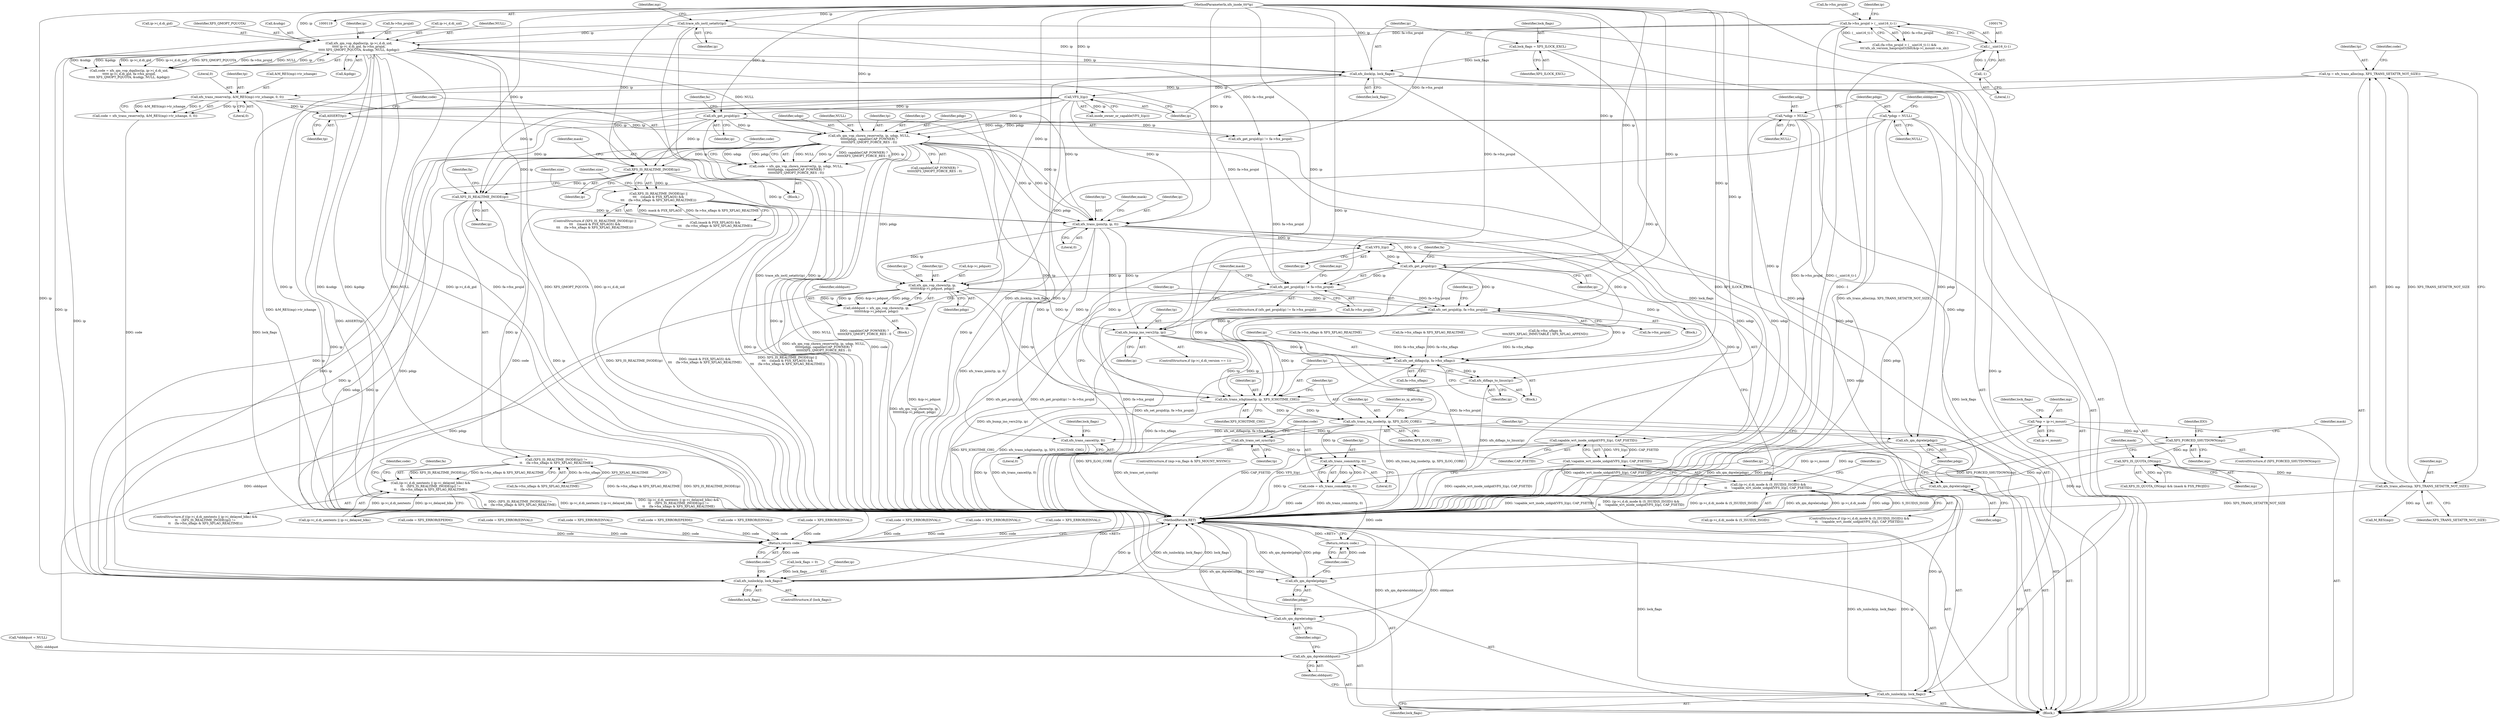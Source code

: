 digraph "0_linux_23adbe12ef7d3d4195e80800ab36b37bee28cd03_4@API" {
"1000295" [label="(Call,xfs_qm_vop_chown_reserve(tp, ip, udqp, NULL,\n\t\t\t\t\t\tpdqp, capable(CAP_FOWNER) ?\n\t\t\t\t\t\tXFS_QMOPT_FORCE_RES : 0))"];
"1000291" [label="(Call,ASSERT(tp))"];
"1000232" [label="(Call,xfs_trans_reserve(tp, &M_RES(mp)->tr_ichange, 0, 0))"];
"1000225" [label="(Call,tp = xfs_trans_alloc(mp, XFS_TRANS_SETATTR_NOT_SIZE))"];
"1000227" [label="(Call,xfs_trans_alloc(mp, XFS_TRANS_SETATTR_NOT_SIZE))"];
"1000192" [label="(Call,XFS_IS_QUOTA_ON(mp))"];
"1000160" [label="(Call,XFS_FORCED_SHUTDOWN(mp))"];
"1000125" [label="(Call,*mp = ip->i_mount)"];
"1000285" [label="(Call,xfs_get_projid(ip))"];
"1000253" [label="(Call,VFS_I(ip))"];
"1000247" [label="(Call,xfs_ilock(ip, lock_flags))"];
"1000200" [label="(Call,xfs_qm_vop_dqalloc(ip, ip->i_d.di_uid,\n\t\t\t\t\t ip->i_d.di_gid, fa->fsx_projid,\n\t\t\t\t\t XFS_QMOPT_PQUOTA, &udqp, NULL, &pdqp))"];
"1000148" [label="(Call,trace_xfs_ioctl_setattr(ip))"];
"1000120" [label="(MethodParameterIn,xfs_inode_t\t\t*ip)"];
"1000171" [label="(Call,fa->fsx_projid > (__uint16_t)-1)"];
"1000175" [label="(Call,(__uint16_t)-1)"];
"1000177" [label="(Call,-1)"];
"1000244" [label="(Call,lock_flags = XFS_ILOCK_EXCL)"];
"1000136" [label="(Call,*udqp = NULL)"];
"1000140" [label="(Call,*pdqp = NULL)"];
"1000293" [label="(Call,code = xfs_qm_vop_chown_reserve(tp, ip, udqp, NULL,\n\t\t\t\t\t\tpdqp, capable(CAP_FOWNER) ?\n\t\t\t\t\t\tXFS_QMOPT_FORCE_RES : 0))"];
"1000685" [label="(Return,return code;)"];
"1000370" [label="(Call,XFS_IS_REALTIME_INODE(ip))"];
"1000369" [label="(Call,XFS_IS_REALTIME_INODE(ip) ||\n\t\t\t    ((mask & FSX_XFLAGS) &&\n\t\t\t    (fa->fsx_xflags & XFS_XFLAG_REALTIME)))"];
"1000449" [label="(Call,XFS_IS_REALTIME_INODE(ip))"];
"1000448" [label="(Call,(XFS_IS_REALTIME_INODE(ip)) !=\n\t\t    (fa->fsx_xflags & XFS_XFLAG_REALTIME))"];
"1000438" [label="(Call,(ip->i_d.di_nextents || ip->i_delayed_blks) &&\n\t\t    (XFS_IS_REALTIME_INODE(ip)) !=\n\t\t    (fa->fsx_xflags & XFS_XFLAG_REALTIME))"];
"1000531" [label="(Call,xfs_trans_ijoin(tp, ip, 0))"];
"1000553" [label="(Call,VFS_I(ip))"];
"1000552" [label="(Call,capable_wrt_inode_uidgid(VFS_I(ip), CAP_FSETID))"];
"1000551" [label="(Call,!capable_wrt_inode_uidgid(VFS_I(ip), CAP_FSETID))"];
"1000541" [label="(Call,(ip->i_d.di_mode & (S_ISUID|S_ISGID)) &&\n\t\t    !capable_wrt_inode_uidgid(VFS_I(ip), CAP_FSETID))"];
"1000568" [label="(Call,xfs_get_projid(ip))"];
"1000567" [label="(Call,xfs_get_projid(ip) != fa->fsx_projid)"];
"1000591" [label="(Call,xfs_set_projid(ip, fa->fsx_projid))"];
"1000604" [label="(Call,xfs_bump_ino_vers2(tp, ip))"];
"1000631" [label="(Call,xfs_set_diflags(ip, fa->fsx_xflags))"];
"1000636" [label="(Call,xfs_diflags_to_linux(ip))"];
"1000638" [label="(Call,xfs_trans_ichgtime(tp, ip, XFS_ICHGTIME_CHG))"];
"1000642" [label="(Call,xfs_trans_log_inode(tp, ip, XFS_ILOG_CORE))"];
"1000654" [label="(Call,xfs_trans_set_sync(tp))"];
"1000658" [label="(Call,xfs_trans_commit(tp, 0))"];
"1000656" [label="(Call,code = xfs_trans_commit(tp, 0))"];
"1000670" [label="(Return,return code;)"];
"1000661" [label="(Call,xfs_iunlock(ip, lock_flags))"];
"1000583" [label="(Call,xfs_qm_vop_chown(tp, ip,\n\t\t\t\t\t\t\t&ip->i_pdquot, pdqp))"];
"1000581" [label="(Call,olddquot = xfs_qm_vop_chown(tp, ip,\n\t\t\t\t\t\t\t&ip->i_pdquot, pdqp))"];
"1000664" [label="(Call,xfs_qm_dqrele(olddquot))"];
"1000668" [label="(Call,xfs_qm_dqrele(pdqp))"];
"1000682" [label="(Call,xfs_iunlock(ip, lock_flags))"];
"1000666" [label="(Call,xfs_qm_dqrele(udqp))"];
"1000673" [label="(Call,xfs_qm_dqrele(udqp))"];
"1000675" [label="(Call,xfs_qm_dqrele(pdqp))"];
"1000677" [label="(Call,xfs_trans_cancel(tp, 0))"];
"1000656" [label="(Call,code = xfs_trans_commit(tp, 0))"];
"1000458" [label="(Identifier,code)"];
"1000605" [label="(Identifier,tp)"];
"1000240" [label="(Literal,0)"];
"1000192" [label="(Call,XFS_IS_QUOTA_ON(mp))"];
"1000671" [label="(Identifier,code)"];
"1000439" [label="(Call,ip->i_d.di_nextents || ip->i_delayed_blks)"];
"1000532" [label="(Identifier,tp)"];
"1000371" [label="(Identifier,ip)"];
"1000648" [label="(ControlStructure,if (mp->m_flags & XFS_MOUNT_WSYNC))"];
"1000219" [label="(Call,&pdqp)"];
"1000291" [label="(Call,ASSERT(tp))"];
"1000285" [label="(Call,xfs_get_projid(ip))"];
"1000125" [label="(Call,*mp = ip->i_mount)"];
"1000369" [label="(Call,XFS_IS_REALTIME_INODE(ip) ||\n\t\t\t    ((mask & FSX_XFLAGS) &&\n\t\t\t    (fa->fsx_xflags & XFS_XFLAG_REALTIME)))"];
"1000670" [label="(Return,return code;)"];
"1000231" [label="(Identifier,code)"];
"1000537" [label="(Identifier,mask)"];
"1000585" [label="(Identifier,ip)"];
"1000300" [label="(Identifier,pdqp)"];
"1000542" [label="(Call,ip->i_d.di_mode & (S_ISUID|S_ISGID))"];
"1000133" [label="(Identifier,lock_flags)"];
"1000681" [label="(Identifier,lock_flags)"];
"1000202" [label="(Call,ip->i_d.di_uid)"];
"1000140" [label="(Call,*pdqp = NULL)"];
"1000363" [label="(Call,code = XFS_ERROR(EINVAL))"];
"1000569" [label="(Identifier,ip)"];
"1000684" [label="(Identifier,lock_flags)"];
"1000227" [label="(Call,xfs_trans_alloc(mp, XFS_TRANS_SETATTR_NOT_SIZE))"];
"1000666" [label="(Call,xfs_qm_dqrele(udqp))"];
"1000172" [label="(Call,fa->fsx_projid)"];
"1000290" [label="(Block,)"];
"1000256" [label="(Call,code = XFS_ERROR(EPERM))"];
"1000230" [label="(Call,code = xfs_trans_reserve(tp, &M_RES(mp)->tr_ichange, 0, 0))"];
"1000592" [label="(Identifier,ip)"];
"1000606" [label="(Identifier,ip)"];
"1000232" [label="(Call,xfs_trans_reserve(tp, &M_RES(mp)->tr_ichange, 0, 0))"];
"1000132" [label="(Call,lock_flags = 0)"];
"1000568" [label="(Call,xfs_get_projid(ip))"];
"1000674" [label="(Identifier,udqp)"];
"1000559" [label="(Identifier,ip)"];
"1000573" [label="(Block,)"];
"1000662" [label="(Identifier,ip)"];
"1000293" [label="(Call,code = xfs_qm_vop_chown_reserve(tp, ip, udqp, NULL,\n\t\t\t\t\t\tpdqp, capable(CAP_FOWNER) ?\n\t\t\t\t\t\tXFS_QMOPT_FORCE_RES : 0))"];
"1000667" [label="(Identifier,udqp)"];
"1000374" [label="(Identifier,mask)"];
"1000676" [label="(Identifier,pdqp)"];
"1000368" [label="(ControlStructure,if (XFS_IS_REALTIME_INODE(ip) ||\n\t\t\t    ((mask & FSX_XFLAGS) &&\n\t\t\t    (fa->fsx_xflags & XFS_XFLAG_REALTIME))))"];
"1000642" [label="(Call,xfs_trans_log_inode(tp, ip, XFS_ILOG_CORE))"];
"1000448" [label="(Call,(XFS_IS_REALTIME_INODE(ip)) !=\n\t\t    (fa->fsx_xflags & XFS_XFLAG_REALTIME))"];
"1000687" [label="(MethodReturn,RET)"];
"1000292" [label="(Identifier,tp)"];
"1000582" [label="(Identifier,olddquot)"];
"1000457" [label="(Call,code = XFS_ERROR(EINVAL))"];
"1000127" [label="(Call,ip->i_mount)"];
"1000664" [label="(Call,xfs_qm_dqrele(olddquot))"];
"1000239" [label="(Literal,0)"];
"1000534" [label="(Literal,0)"];
"1000415" [label="(Call,code = XFS_ERROR(EINVAL))"];
"1000590" [label="(Identifier,pdqp)"];
"1000658" [label="(Call,xfs_trans_commit(tp, 0))"];
"1000526" [label="(Call,code = XFS_ERROR(EPERM))"];
"1000637" [label="(Identifier,ip)"];
"1000286" [label="(Identifier,ip)"];
"1000200" [label="(Call,xfs_qm_vop_dqalloc(ip, ip->i_d.di_uid,\n\t\t\t\t\t ip->i_d.di_gid, fa->fsx_projid,\n\t\t\t\t\t XFS_QMOPT_PQUOTA, &udqp, NULL, &pdqp))"];
"1000644" [label="(Identifier,ip)"];
"1000566" [label="(ControlStructure,if (xfs_get_projid(ip) != fa->fsx_projid))"];
"1000678" [label="(Identifier,tp)"];
"1000450" [label="(Identifier,ip)"];
"1000246" [label="(Identifier,XFS_ILOCK_EXCL)"];
"1000249" [label="(Identifier,lock_flags)"];
"1000465" [label="(Identifier,fa)"];
"1000137" [label="(Identifier,udqp)"];
"1000370" [label="(Call,XFS_IS_REALTIME_INODE(ip))"];
"1000555" [label="(Identifier,CAP_FSETID)"];
"1000680" [label="(ControlStructure,if (lock_flags))"];
"1000609" [label="(Identifier,mask)"];
"1000294" [label="(Identifier,code)"];
"1000683" [label="(Identifier,ip)"];
"1000215" [label="(Identifier,XFS_QMOPT_PQUOTA)"];
"1000659" [label="(Identifier,tp)"];
"1000570" [label="(Call,fa->fsx_projid)"];
"1000164" [label="(Identifier,EIO)"];
"1000171" [label="(Call,fa->fsx_projid > (__uint16_t)-1)"];
"1000580" [label="(Block,)"];
"1000554" [label="(Identifier,ip)"];
"1000660" [label="(Literal,0)"];
"1000661" [label="(Call,xfs_iunlock(ip, lock_flags))"];
"1000533" [label="(Identifier,ip)"];
"1000673" [label="(Call,xfs_qm_dqrele(udqp))"];
"1000645" [label="(Identifier,XFS_ILOG_CORE)"];
"1000288" [label="(Identifier,fa)"];
"1000453" [label="(Identifier,fa)"];
"1000437" [label="(ControlStructure,if ((ip->i_d.di_nextents || ip->i_delayed_blks) &&\n\t\t    (XFS_IS_REALTIME_INODE(ip)) !=\n\t\t    (fa->fsx_xflags & XFS_XFLAG_REALTIME)))"];
"1000631" [label="(Call,xfs_set_diflags(ip, fa->fsx_xflags))"];
"1000177" [label="(Call,-1)"];
"1000654" [label="(Call,xfs_trans_set_sync(tp))"];
"1000284" [label="(Call,xfs_get_projid(ip) != fa->fsx_projid)"];
"1000216" [label="(Call,&udqp)"];
"1000149" [label="(Identifier,ip)"];
"1000463" [label="(Call,fa->fsx_xflags & XFS_XFLAG_REALTIME)"];
"1000244" [label="(Call,lock_flags = XFS_ILOCK_EXCL)"];
"1000233" [label="(Identifier,tp)"];
"1000168" [label="(Identifier,mask)"];
"1000583" [label="(Call,xfs_qm_vop_chown(tp, ip,\n\t\t\t\t\t\t\t&ip->i_pdquot, pdqp))"];
"1000515" [label="(Call,fa->fsx_xflags &\n\t\t\t\t(XFS_XFLAG_IMMUTABLE | XFS_XFLAG_APPEND))"];
"1000498" [label="(Call,code = XFS_ERROR(EINVAL))"];
"1000571" [label="(Identifier,fa)"];
"1000248" [label="(Identifier,ip)"];
"1000677" [label="(Call,xfs_trans_cancel(tp, 0))"];
"1000254" [label="(Identifier,ip)"];
"1000170" [label="(Call,(fa->fsx_projid > (__uint16_t)-1) &&\n\t\t\t!xfs_sb_version_hasprojid32bit(&ip->i_mount->m_sb))"];
"1000301" [label="(Call,capable(CAP_FOWNER) ?\n\t\t\t\t\t\tXFS_QMOPT_FORCE_RES : 0)"];
"1000398" [label="(Identifier,size)"];
"1000636" [label="(Call,xfs_diflags_to_linux(ip))"];
"1000584" [label="(Identifier,tp)"];
"1000639" [label="(Identifier,tp)"];
"1000604" [label="(Call,xfs_bump_ino_vers2(tp, ip))"];
"1000144" [label="(Call,*olddquot = NULL)"];
"1000540" [label="(ControlStructure,if ((ip->i_d.di_mode & (S_ISUID|S_ISGID)) &&\n\t\t    !capable_wrt_inode_uidgid(VFS_I(ip), CAP_FSETID)))"];
"1000449" [label="(Call,XFS_IS_REALTIME_INODE(ip))"];
"1000193" [label="(Identifier,mp)"];
"1000178" [label="(Literal,1)"];
"1000641" [label="(Identifier,XFS_ICHGTIME_CHG)"];
"1000138" [label="(Identifier,NULL)"];
"1000552" [label="(Call,capable_wrt_inode_uidgid(VFS_I(ip), CAP_FSETID))"];
"1000272" [label="(Call,code = XFS_ERROR(EINVAL))"];
"1000142" [label="(Identifier,NULL)"];
"1000295" [label="(Call,xfs_qm_vop_chown_reserve(tp, ip, udqp, NULL,\n\t\t\t\t\t\tpdqp, capable(CAP_FOWNER) ?\n\t\t\t\t\t\tXFS_QMOPT_FORCE_RES : 0))"];
"1000633" [label="(Call,fa->fsx_xflags)"];
"1000655" [label="(Identifier,tp)"];
"1000298" [label="(Identifier,udqp)"];
"1000226" [label="(Identifier,tp)"];
"1000451" [label="(Call,fa->fsx_xflags & XFS_XFLAG_REALTIME)"];
"1000632" [label="(Identifier,ip)"];
"1000643" [label="(Identifier,tp)"];
"1000581" [label="(Call,olddquot = xfs_qm_vop_chown(tp, ip,\n\t\t\t\t\t\t\t&ip->i_pdquot, pdqp))"];
"1000299" [label="(Identifier,NULL)"];
"1000591" [label="(Call,xfs_set_projid(ip, fa->fsx_projid))"];
"1000596" [label="(ControlStructure,if (ip->i_d.di_version == 1))"];
"1000586" [label="(Call,&ip->i_pdquot)"];
"1000236" [label="(Call,M_RES(mp))"];
"1000577" [label="(Identifier,mp)"];
"1000120" [label="(MethodParameterIn,xfs_inode_t\t\t*ip)"];
"1000668" [label="(Call,xfs_qm_dqrele(pdqp))"];
"1000161" [label="(Identifier,mp)"];
"1000541" [label="(Call,(ip->i_d.di_mode & (S_ISUID|S_ISGID)) &&\n\t\t    !capable_wrt_inode_uidgid(VFS_I(ip), CAP_FSETID))"];
"1000253" [label="(Call,VFS_I(ip))"];
"1000551" [label="(Call,!capable_wrt_inode_uidgid(VFS_I(ip), CAP_FSETID))"];
"1000201" [label="(Identifier,ip)"];
"1000296" [label="(Identifier,tp)"];
"1000145" [label="(Identifier,olddquot)"];
"1000307" [label="(Identifier,code)"];
"1000630" [label="(Block,)"];
"1000245" [label="(Identifier,lock_flags)"];
"1000153" [label="(Identifier,mp)"];
"1000383" [label="(Identifier,size)"];
"1000531" [label="(Call,xfs_trans_ijoin(tp, ip, 0))"];
"1000234" [label="(Call,&M_RES(mp)->tr_ichange)"];
"1000123" [label="(Block,)"];
"1000337" [label="(Call,code = XFS_ERROR(EINVAL))"];
"1000638" [label="(Call,xfs_trans_ichgtime(tp, ip, XFS_ICHGTIME_CHG))"];
"1000136" [label="(Call,*udqp = NULL)"];
"1000682" [label="(Call,xfs_iunlock(ip, lock_flags))"];
"1000438" [label="(Call,(ip->i_d.di_nextents || ip->i_delayed_blks) &&\n\t\t    (XFS_IS_REALTIME_INODE(ip)) !=\n\t\t    (fa->fsx_xflags & XFS_XFLAG_REALTIME))"];
"1000252" [label="(Call,inode_owner_or_capable(VFS_I(ip)))"];
"1000212" [label="(Call,fa->fsx_projid)"];
"1000148" [label="(Call,trace_xfs_ioctl_setattr(ip))"];
"1000126" [label="(Identifier,mp)"];
"1000159" [label="(ControlStructure,if (XFS_FORCED_SHUTDOWN(mp)))"];
"1000640" [label="(Identifier,ip)"];
"1000427" [label="(Call,code = XFS_ERROR(EINVAL))"];
"1000184" [label="(Identifier,ip)"];
"1000218" [label="(Identifier,NULL)"];
"1000207" [label="(Call,ip->i_d.di_gid)"];
"1000553" [label="(Call,VFS_I(ip))"];
"1000685" [label="(Return,return code;)"];
"1000229" [label="(Identifier,XFS_TRANS_SETATTR_NOT_SIZE)"];
"1000228" [label="(Identifier,mp)"];
"1000675" [label="(Call,xfs_qm_dqrele(pdqp))"];
"1000657" [label="(Identifier,code)"];
"1000669" [label="(Identifier,pdqp)"];
"1000225" [label="(Call,tp = xfs_trans_alloc(mp, XFS_TRANS_SETATTR_NOT_SIZE))"];
"1000686" [label="(Identifier,code)"];
"1000600" [label="(Identifier,ip)"];
"1000663" [label="(Identifier,lock_flags)"];
"1000679" [label="(Literal,0)"];
"1000195" [label="(Identifier,mask)"];
"1000141" [label="(Identifier,pdqp)"];
"1000247" [label="(Call,xfs_ilock(ip, lock_flags))"];
"1000593" [label="(Call,fa->fsx_projid)"];
"1000198" [label="(Call,code = xfs_qm_vop_dqalloc(ip, ip->i_d.di_uid,\n\t\t\t\t\t ip->i_d.di_gid, fa->fsx_projid,\n\t\t\t\t\t XFS_QMOPT_PQUOTA, &udqp, NULL, &pdqp))"];
"1000297" [label="(Identifier,ip)"];
"1000191" [label="(Call,XFS_IS_QUOTA_ON(mp) && (mask & FSX_PROJID))"];
"1000647" [label="(Identifier,xs_ig_attrchg)"];
"1000665" [label="(Identifier,olddquot)"];
"1000160" [label="(Call,XFS_FORCED_SHUTDOWN(mp))"];
"1000175" [label="(Call,(__uint16_t)-1)"];
"1000372" [label="(Call,(mask & FSX_XFLAGS) &&\n\t\t\t    (fa->fsx_xflags & XFS_XFLAG_REALTIME))"];
"1000376" [label="(Call,fa->fsx_xflags & XFS_XFLAG_REALTIME)"];
"1000567" [label="(Call,xfs_get_projid(ip) != fa->fsx_projid)"];
"1000295" -> "1000293"  [label="AST: "];
"1000295" -> "1000301"  [label="CFG: "];
"1000296" -> "1000295"  [label="AST: "];
"1000297" -> "1000295"  [label="AST: "];
"1000298" -> "1000295"  [label="AST: "];
"1000299" -> "1000295"  [label="AST: "];
"1000300" -> "1000295"  [label="AST: "];
"1000301" -> "1000295"  [label="AST: "];
"1000293" -> "1000295"  [label="CFG: "];
"1000295" -> "1000687"  [label="DDG: NULL"];
"1000295" -> "1000687"  [label="DDG: capable(CAP_FOWNER) ?\n\t\t\t\t\t\tXFS_QMOPT_FORCE_RES : 0"];
"1000295" -> "1000687"  [label="DDG: ip"];
"1000295" -> "1000293"  [label="DDG: NULL"];
"1000295" -> "1000293"  [label="DDG: tp"];
"1000295" -> "1000293"  [label="DDG: capable(CAP_FOWNER) ?\n\t\t\t\t\t\tXFS_QMOPT_FORCE_RES : 0"];
"1000295" -> "1000293"  [label="DDG: ip"];
"1000295" -> "1000293"  [label="DDG: udqp"];
"1000295" -> "1000293"  [label="DDG: pdqp"];
"1000291" -> "1000295"  [label="DDG: tp"];
"1000285" -> "1000295"  [label="DDG: ip"];
"1000253" -> "1000295"  [label="DDG: ip"];
"1000120" -> "1000295"  [label="DDG: ip"];
"1000136" -> "1000295"  [label="DDG: udqp"];
"1000200" -> "1000295"  [label="DDG: NULL"];
"1000140" -> "1000295"  [label="DDG: pdqp"];
"1000295" -> "1000370"  [label="DDG: ip"];
"1000295" -> "1000449"  [label="DDG: ip"];
"1000295" -> "1000531"  [label="DDG: tp"];
"1000295" -> "1000531"  [label="DDG: ip"];
"1000295" -> "1000583"  [label="DDG: pdqp"];
"1000295" -> "1000666"  [label="DDG: udqp"];
"1000295" -> "1000668"  [label="DDG: pdqp"];
"1000295" -> "1000673"  [label="DDG: udqp"];
"1000295" -> "1000675"  [label="DDG: pdqp"];
"1000295" -> "1000677"  [label="DDG: tp"];
"1000295" -> "1000682"  [label="DDG: ip"];
"1000291" -> "1000290"  [label="AST: "];
"1000291" -> "1000292"  [label="CFG: "];
"1000292" -> "1000291"  [label="AST: "];
"1000294" -> "1000291"  [label="CFG: "];
"1000291" -> "1000687"  [label="DDG: ASSERT(tp)"];
"1000232" -> "1000291"  [label="DDG: tp"];
"1000232" -> "1000230"  [label="AST: "];
"1000232" -> "1000240"  [label="CFG: "];
"1000233" -> "1000232"  [label="AST: "];
"1000234" -> "1000232"  [label="AST: "];
"1000239" -> "1000232"  [label="AST: "];
"1000240" -> "1000232"  [label="AST: "];
"1000230" -> "1000232"  [label="CFG: "];
"1000232" -> "1000687"  [label="DDG: &M_RES(mp)->tr_ichange"];
"1000232" -> "1000230"  [label="DDG: tp"];
"1000232" -> "1000230"  [label="DDG: &M_RES(mp)->tr_ichange"];
"1000232" -> "1000230"  [label="DDG: 0"];
"1000225" -> "1000232"  [label="DDG: tp"];
"1000232" -> "1000531"  [label="DDG: tp"];
"1000232" -> "1000677"  [label="DDG: tp"];
"1000225" -> "1000123"  [label="AST: "];
"1000225" -> "1000227"  [label="CFG: "];
"1000226" -> "1000225"  [label="AST: "];
"1000227" -> "1000225"  [label="AST: "];
"1000231" -> "1000225"  [label="CFG: "];
"1000225" -> "1000687"  [label="DDG: xfs_trans_alloc(mp, XFS_TRANS_SETATTR_NOT_SIZE)"];
"1000227" -> "1000225"  [label="DDG: mp"];
"1000227" -> "1000225"  [label="DDG: XFS_TRANS_SETATTR_NOT_SIZE"];
"1000227" -> "1000229"  [label="CFG: "];
"1000228" -> "1000227"  [label="AST: "];
"1000229" -> "1000227"  [label="AST: "];
"1000227" -> "1000687"  [label="DDG: XFS_TRANS_SETATTR_NOT_SIZE"];
"1000192" -> "1000227"  [label="DDG: mp"];
"1000227" -> "1000236"  [label="DDG: mp"];
"1000192" -> "1000191"  [label="AST: "];
"1000192" -> "1000193"  [label="CFG: "];
"1000193" -> "1000192"  [label="AST: "];
"1000195" -> "1000192"  [label="CFG: "];
"1000191" -> "1000192"  [label="CFG: "];
"1000192" -> "1000687"  [label="DDG: mp"];
"1000192" -> "1000191"  [label="DDG: mp"];
"1000160" -> "1000192"  [label="DDG: mp"];
"1000160" -> "1000159"  [label="AST: "];
"1000160" -> "1000161"  [label="CFG: "];
"1000161" -> "1000160"  [label="AST: "];
"1000164" -> "1000160"  [label="CFG: "];
"1000168" -> "1000160"  [label="CFG: "];
"1000160" -> "1000687"  [label="DDG: XFS_FORCED_SHUTDOWN(mp)"];
"1000160" -> "1000687"  [label="DDG: mp"];
"1000125" -> "1000160"  [label="DDG: mp"];
"1000125" -> "1000123"  [label="AST: "];
"1000125" -> "1000127"  [label="CFG: "];
"1000126" -> "1000125"  [label="AST: "];
"1000127" -> "1000125"  [label="AST: "];
"1000133" -> "1000125"  [label="CFG: "];
"1000125" -> "1000687"  [label="DDG: mp"];
"1000125" -> "1000687"  [label="DDG: ip->i_mount"];
"1000285" -> "1000284"  [label="AST: "];
"1000285" -> "1000286"  [label="CFG: "];
"1000286" -> "1000285"  [label="AST: "];
"1000288" -> "1000285"  [label="CFG: "];
"1000285" -> "1000687"  [label="DDG: ip"];
"1000285" -> "1000284"  [label="DDG: ip"];
"1000253" -> "1000285"  [label="DDG: ip"];
"1000120" -> "1000285"  [label="DDG: ip"];
"1000285" -> "1000370"  [label="DDG: ip"];
"1000285" -> "1000449"  [label="DDG: ip"];
"1000285" -> "1000531"  [label="DDG: ip"];
"1000285" -> "1000682"  [label="DDG: ip"];
"1000253" -> "1000252"  [label="AST: "];
"1000253" -> "1000254"  [label="CFG: "];
"1000254" -> "1000253"  [label="AST: "];
"1000252" -> "1000253"  [label="CFG: "];
"1000253" -> "1000687"  [label="DDG: ip"];
"1000253" -> "1000252"  [label="DDG: ip"];
"1000247" -> "1000253"  [label="DDG: ip"];
"1000120" -> "1000253"  [label="DDG: ip"];
"1000253" -> "1000370"  [label="DDG: ip"];
"1000253" -> "1000449"  [label="DDG: ip"];
"1000253" -> "1000531"  [label="DDG: ip"];
"1000253" -> "1000682"  [label="DDG: ip"];
"1000247" -> "1000123"  [label="AST: "];
"1000247" -> "1000249"  [label="CFG: "];
"1000248" -> "1000247"  [label="AST: "];
"1000249" -> "1000247"  [label="AST: "];
"1000254" -> "1000247"  [label="CFG: "];
"1000247" -> "1000687"  [label="DDG: xfs_ilock(ip, lock_flags)"];
"1000247" -> "1000687"  [label="DDG: lock_flags"];
"1000200" -> "1000247"  [label="DDG: ip"];
"1000148" -> "1000247"  [label="DDG: ip"];
"1000120" -> "1000247"  [label="DDG: ip"];
"1000244" -> "1000247"  [label="DDG: lock_flags"];
"1000247" -> "1000661"  [label="DDG: lock_flags"];
"1000247" -> "1000682"  [label="DDG: lock_flags"];
"1000200" -> "1000198"  [label="AST: "];
"1000200" -> "1000219"  [label="CFG: "];
"1000201" -> "1000200"  [label="AST: "];
"1000202" -> "1000200"  [label="AST: "];
"1000207" -> "1000200"  [label="AST: "];
"1000212" -> "1000200"  [label="AST: "];
"1000215" -> "1000200"  [label="AST: "];
"1000216" -> "1000200"  [label="AST: "];
"1000218" -> "1000200"  [label="AST: "];
"1000219" -> "1000200"  [label="AST: "];
"1000198" -> "1000200"  [label="CFG: "];
"1000200" -> "1000687"  [label="DDG: ip"];
"1000200" -> "1000687"  [label="DDG: &udqp"];
"1000200" -> "1000687"  [label="DDG: &pdqp"];
"1000200" -> "1000687"  [label="DDG: NULL"];
"1000200" -> "1000687"  [label="DDG: ip->i_d.di_gid"];
"1000200" -> "1000687"  [label="DDG: fa->fsx_projid"];
"1000200" -> "1000687"  [label="DDG: XFS_QMOPT_PQUOTA"];
"1000200" -> "1000687"  [label="DDG: ip->i_d.di_uid"];
"1000200" -> "1000198"  [label="DDG: &udqp"];
"1000200" -> "1000198"  [label="DDG: &pdqp"];
"1000200" -> "1000198"  [label="DDG: ip->i_d.di_gid"];
"1000200" -> "1000198"  [label="DDG: ip->i_d.di_uid"];
"1000200" -> "1000198"  [label="DDG: XFS_QMOPT_PQUOTA"];
"1000200" -> "1000198"  [label="DDG: fa->fsx_projid"];
"1000200" -> "1000198"  [label="DDG: NULL"];
"1000200" -> "1000198"  [label="DDG: ip"];
"1000148" -> "1000200"  [label="DDG: ip"];
"1000120" -> "1000200"  [label="DDG: ip"];
"1000171" -> "1000200"  [label="DDG: fa->fsx_projid"];
"1000200" -> "1000284"  [label="DDG: fa->fsx_projid"];
"1000200" -> "1000567"  [label="DDG: fa->fsx_projid"];
"1000200" -> "1000682"  [label="DDG: ip"];
"1000148" -> "1000123"  [label="AST: "];
"1000148" -> "1000149"  [label="CFG: "];
"1000149" -> "1000148"  [label="AST: "];
"1000153" -> "1000148"  [label="CFG: "];
"1000148" -> "1000687"  [label="DDG: ip"];
"1000148" -> "1000687"  [label="DDG: trace_xfs_ioctl_setattr(ip)"];
"1000120" -> "1000148"  [label="DDG: ip"];
"1000148" -> "1000682"  [label="DDG: ip"];
"1000120" -> "1000119"  [label="AST: "];
"1000120" -> "1000687"  [label="DDG: ip"];
"1000120" -> "1000370"  [label="DDG: ip"];
"1000120" -> "1000449"  [label="DDG: ip"];
"1000120" -> "1000531"  [label="DDG: ip"];
"1000120" -> "1000553"  [label="DDG: ip"];
"1000120" -> "1000568"  [label="DDG: ip"];
"1000120" -> "1000583"  [label="DDG: ip"];
"1000120" -> "1000591"  [label="DDG: ip"];
"1000120" -> "1000604"  [label="DDG: ip"];
"1000120" -> "1000631"  [label="DDG: ip"];
"1000120" -> "1000636"  [label="DDG: ip"];
"1000120" -> "1000638"  [label="DDG: ip"];
"1000120" -> "1000642"  [label="DDG: ip"];
"1000120" -> "1000661"  [label="DDG: ip"];
"1000120" -> "1000682"  [label="DDG: ip"];
"1000171" -> "1000170"  [label="AST: "];
"1000171" -> "1000175"  [label="CFG: "];
"1000172" -> "1000171"  [label="AST: "];
"1000175" -> "1000171"  [label="AST: "];
"1000184" -> "1000171"  [label="CFG: "];
"1000170" -> "1000171"  [label="CFG: "];
"1000171" -> "1000687"  [label="DDG: fa->fsx_projid"];
"1000171" -> "1000687"  [label="DDG: (__uint16_t)-1"];
"1000171" -> "1000170"  [label="DDG: fa->fsx_projid"];
"1000171" -> "1000170"  [label="DDG: (__uint16_t)-1"];
"1000175" -> "1000171"  [label="DDG: -1"];
"1000171" -> "1000284"  [label="DDG: fa->fsx_projid"];
"1000171" -> "1000567"  [label="DDG: fa->fsx_projid"];
"1000175" -> "1000177"  [label="CFG: "];
"1000176" -> "1000175"  [label="AST: "];
"1000177" -> "1000175"  [label="AST: "];
"1000175" -> "1000687"  [label="DDG: -1"];
"1000177" -> "1000175"  [label="DDG: 1"];
"1000177" -> "1000178"  [label="CFG: "];
"1000178" -> "1000177"  [label="AST: "];
"1000244" -> "1000123"  [label="AST: "];
"1000244" -> "1000246"  [label="CFG: "];
"1000245" -> "1000244"  [label="AST: "];
"1000246" -> "1000244"  [label="AST: "];
"1000248" -> "1000244"  [label="CFG: "];
"1000244" -> "1000687"  [label="DDG: XFS_ILOCK_EXCL"];
"1000136" -> "1000123"  [label="AST: "];
"1000136" -> "1000138"  [label="CFG: "];
"1000137" -> "1000136"  [label="AST: "];
"1000138" -> "1000136"  [label="AST: "];
"1000141" -> "1000136"  [label="CFG: "];
"1000136" -> "1000687"  [label="DDG: udqp"];
"1000136" -> "1000666"  [label="DDG: udqp"];
"1000136" -> "1000673"  [label="DDG: udqp"];
"1000140" -> "1000123"  [label="AST: "];
"1000140" -> "1000142"  [label="CFG: "];
"1000141" -> "1000140"  [label="AST: "];
"1000142" -> "1000140"  [label="AST: "];
"1000145" -> "1000140"  [label="CFG: "];
"1000140" -> "1000687"  [label="DDG: pdqp"];
"1000140" -> "1000583"  [label="DDG: pdqp"];
"1000140" -> "1000668"  [label="DDG: pdqp"];
"1000140" -> "1000675"  [label="DDG: pdqp"];
"1000293" -> "1000290"  [label="AST: "];
"1000294" -> "1000293"  [label="AST: "];
"1000307" -> "1000293"  [label="CFG: "];
"1000293" -> "1000687"  [label="DDG: code"];
"1000293" -> "1000687"  [label="DDG: xfs_qm_vop_chown_reserve(tp, ip, udqp, NULL,\n\t\t\t\t\t\tpdqp, capable(CAP_FOWNER) ?\n\t\t\t\t\t\tXFS_QMOPT_FORCE_RES : 0)"];
"1000293" -> "1000685"  [label="DDG: code"];
"1000685" -> "1000123"  [label="AST: "];
"1000685" -> "1000686"  [label="CFG: "];
"1000686" -> "1000685"  [label="AST: "];
"1000687" -> "1000685"  [label="CFG: "];
"1000685" -> "1000687"  [label="DDG: <RET>"];
"1000686" -> "1000685"  [label="DDG: code"];
"1000427" -> "1000685"  [label="DDG: code"];
"1000363" -> "1000685"  [label="DDG: code"];
"1000337" -> "1000685"  [label="DDG: code"];
"1000498" -> "1000685"  [label="DDG: code"];
"1000230" -> "1000685"  [label="DDG: code"];
"1000415" -> "1000685"  [label="DDG: code"];
"1000457" -> "1000685"  [label="DDG: code"];
"1000256" -> "1000685"  [label="DDG: code"];
"1000272" -> "1000685"  [label="DDG: code"];
"1000526" -> "1000685"  [label="DDG: code"];
"1000370" -> "1000369"  [label="AST: "];
"1000370" -> "1000371"  [label="CFG: "];
"1000371" -> "1000370"  [label="AST: "];
"1000374" -> "1000370"  [label="CFG: "];
"1000369" -> "1000370"  [label="CFG: "];
"1000370" -> "1000687"  [label="DDG: ip"];
"1000370" -> "1000369"  [label="DDG: ip"];
"1000370" -> "1000449"  [label="DDG: ip"];
"1000370" -> "1000531"  [label="DDG: ip"];
"1000370" -> "1000682"  [label="DDG: ip"];
"1000369" -> "1000368"  [label="AST: "];
"1000369" -> "1000372"  [label="CFG: "];
"1000372" -> "1000369"  [label="AST: "];
"1000383" -> "1000369"  [label="CFG: "];
"1000398" -> "1000369"  [label="CFG: "];
"1000369" -> "1000687"  [label="DDG: XFS_IS_REALTIME_INODE(ip) ||\n\t\t\t    ((mask & FSX_XFLAGS) &&\n\t\t\t    (fa->fsx_xflags & XFS_XFLAG_REALTIME))"];
"1000369" -> "1000687"  [label="DDG: XFS_IS_REALTIME_INODE(ip)"];
"1000369" -> "1000687"  [label="DDG: (mask & FSX_XFLAGS) &&\n\t\t\t    (fa->fsx_xflags & XFS_XFLAG_REALTIME)"];
"1000372" -> "1000369"  [label="DDG: mask & FSX_XFLAGS"];
"1000372" -> "1000369"  [label="DDG: fa->fsx_xflags & XFS_XFLAG_REALTIME"];
"1000449" -> "1000448"  [label="AST: "];
"1000449" -> "1000450"  [label="CFG: "];
"1000450" -> "1000449"  [label="AST: "];
"1000453" -> "1000449"  [label="CFG: "];
"1000449" -> "1000687"  [label="DDG: ip"];
"1000449" -> "1000448"  [label="DDG: ip"];
"1000449" -> "1000531"  [label="DDG: ip"];
"1000449" -> "1000682"  [label="DDG: ip"];
"1000448" -> "1000438"  [label="AST: "];
"1000448" -> "1000451"  [label="CFG: "];
"1000451" -> "1000448"  [label="AST: "];
"1000438" -> "1000448"  [label="CFG: "];
"1000448" -> "1000687"  [label="DDG: XFS_IS_REALTIME_INODE(ip)"];
"1000448" -> "1000687"  [label="DDG: fa->fsx_xflags & XFS_XFLAG_REALTIME"];
"1000448" -> "1000438"  [label="DDG: XFS_IS_REALTIME_INODE(ip)"];
"1000448" -> "1000438"  [label="DDG: fa->fsx_xflags & XFS_XFLAG_REALTIME"];
"1000451" -> "1000448"  [label="DDG: fa->fsx_xflags"];
"1000451" -> "1000448"  [label="DDG: XFS_XFLAG_REALTIME"];
"1000438" -> "1000437"  [label="AST: "];
"1000438" -> "1000439"  [label="CFG: "];
"1000439" -> "1000438"  [label="AST: "];
"1000458" -> "1000438"  [label="CFG: "];
"1000465" -> "1000438"  [label="CFG: "];
"1000438" -> "1000687"  [label="DDG: (ip->i_d.di_nextents || ip->i_delayed_blks) &&\n\t\t    (XFS_IS_REALTIME_INODE(ip)) !=\n\t\t    (fa->fsx_xflags & XFS_XFLAG_REALTIME)"];
"1000438" -> "1000687"  [label="DDG: (XFS_IS_REALTIME_INODE(ip)) !=\n\t\t    (fa->fsx_xflags & XFS_XFLAG_REALTIME)"];
"1000438" -> "1000687"  [label="DDG: ip->i_d.di_nextents || ip->i_delayed_blks"];
"1000439" -> "1000438"  [label="DDG: ip->i_d.di_nextents"];
"1000439" -> "1000438"  [label="DDG: ip->i_delayed_blks"];
"1000531" -> "1000123"  [label="AST: "];
"1000531" -> "1000534"  [label="CFG: "];
"1000532" -> "1000531"  [label="AST: "];
"1000533" -> "1000531"  [label="AST: "];
"1000534" -> "1000531"  [label="AST: "];
"1000537" -> "1000531"  [label="CFG: "];
"1000531" -> "1000687"  [label="DDG: xfs_trans_ijoin(tp, ip, 0)"];
"1000531" -> "1000553"  [label="DDG: ip"];
"1000531" -> "1000568"  [label="DDG: ip"];
"1000531" -> "1000583"  [label="DDG: tp"];
"1000531" -> "1000604"  [label="DDG: tp"];
"1000531" -> "1000631"  [label="DDG: ip"];
"1000531" -> "1000638"  [label="DDG: tp"];
"1000531" -> "1000638"  [label="DDG: ip"];
"1000553" -> "1000552"  [label="AST: "];
"1000553" -> "1000554"  [label="CFG: "];
"1000554" -> "1000553"  [label="AST: "];
"1000555" -> "1000553"  [label="CFG: "];
"1000553" -> "1000552"  [label="DDG: ip"];
"1000553" -> "1000568"  [label="DDG: ip"];
"1000552" -> "1000551"  [label="AST: "];
"1000552" -> "1000555"  [label="CFG: "];
"1000555" -> "1000552"  [label="AST: "];
"1000551" -> "1000552"  [label="CFG: "];
"1000552" -> "1000687"  [label="DDG: VFS_I(ip)"];
"1000552" -> "1000687"  [label="DDG: CAP_FSETID"];
"1000552" -> "1000551"  [label="DDG: VFS_I(ip)"];
"1000552" -> "1000551"  [label="DDG: CAP_FSETID"];
"1000551" -> "1000541"  [label="AST: "];
"1000541" -> "1000551"  [label="CFG: "];
"1000551" -> "1000687"  [label="DDG: capable_wrt_inode_uidgid(VFS_I(ip), CAP_FSETID)"];
"1000551" -> "1000541"  [label="DDG: capable_wrt_inode_uidgid(VFS_I(ip), CAP_FSETID)"];
"1000541" -> "1000540"  [label="AST: "];
"1000541" -> "1000542"  [label="CFG: "];
"1000542" -> "1000541"  [label="AST: "];
"1000559" -> "1000541"  [label="CFG: "];
"1000569" -> "1000541"  [label="CFG: "];
"1000541" -> "1000687"  [label="DDG: ip->i_d.di_mode & (S_ISUID|S_ISGID)"];
"1000541" -> "1000687"  [label="DDG: !capable_wrt_inode_uidgid(VFS_I(ip), CAP_FSETID)"];
"1000541" -> "1000687"  [label="DDG: (ip->i_d.di_mode & (S_ISUID|S_ISGID)) &&\n\t\t    !capable_wrt_inode_uidgid(VFS_I(ip), CAP_FSETID)"];
"1000542" -> "1000541"  [label="DDG: ip->i_d.di_mode"];
"1000542" -> "1000541"  [label="DDG: S_ISUID|S_ISGID"];
"1000568" -> "1000567"  [label="AST: "];
"1000568" -> "1000569"  [label="CFG: "];
"1000569" -> "1000568"  [label="AST: "];
"1000571" -> "1000568"  [label="CFG: "];
"1000568" -> "1000567"  [label="DDG: ip"];
"1000568" -> "1000583"  [label="DDG: ip"];
"1000568" -> "1000591"  [label="DDG: ip"];
"1000568" -> "1000631"  [label="DDG: ip"];
"1000568" -> "1000638"  [label="DDG: ip"];
"1000567" -> "1000566"  [label="AST: "];
"1000567" -> "1000570"  [label="CFG: "];
"1000570" -> "1000567"  [label="AST: "];
"1000577" -> "1000567"  [label="CFG: "];
"1000609" -> "1000567"  [label="CFG: "];
"1000567" -> "1000687"  [label="DDG: xfs_get_projid(ip)"];
"1000567" -> "1000687"  [label="DDG: xfs_get_projid(ip) != fa->fsx_projid"];
"1000567" -> "1000687"  [label="DDG: fa->fsx_projid"];
"1000284" -> "1000567"  [label="DDG: fa->fsx_projid"];
"1000567" -> "1000591"  [label="DDG: fa->fsx_projid"];
"1000591" -> "1000573"  [label="AST: "];
"1000591" -> "1000593"  [label="CFG: "];
"1000592" -> "1000591"  [label="AST: "];
"1000593" -> "1000591"  [label="AST: "];
"1000600" -> "1000591"  [label="CFG: "];
"1000591" -> "1000687"  [label="DDG: xfs_set_projid(ip, fa->fsx_projid)"];
"1000591" -> "1000687"  [label="DDG: fa->fsx_projid"];
"1000583" -> "1000591"  [label="DDG: ip"];
"1000591" -> "1000604"  [label="DDG: ip"];
"1000591" -> "1000631"  [label="DDG: ip"];
"1000591" -> "1000638"  [label="DDG: ip"];
"1000604" -> "1000596"  [label="AST: "];
"1000604" -> "1000606"  [label="CFG: "];
"1000605" -> "1000604"  [label="AST: "];
"1000606" -> "1000604"  [label="AST: "];
"1000609" -> "1000604"  [label="CFG: "];
"1000604" -> "1000687"  [label="DDG: xfs_bump_ino_vers2(tp, ip)"];
"1000583" -> "1000604"  [label="DDG: tp"];
"1000604" -> "1000631"  [label="DDG: ip"];
"1000604" -> "1000638"  [label="DDG: tp"];
"1000604" -> "1000638"  [label="DDG: ip"];
"1000631" -> "1000630"  [label="AST: "];
"1000631" -> "1000633"  [label="CFG: "];
"1000632" -> "1000631"  [label="AST: "];
"1000633" -> "1000631"  [label="AST: "];
"1000637" -> "1000631"  [label="CFG: "];
"1000631" -> "1000687"  [label="DDG: fa->fsx_xflags"];
"1000631" -> "1000687"  [label="DDG: xfs_set_diflags(ip, fa->fsx_xflags)"];
"1000376" -> "1000631"  [label="DDG: fa->fsx_xflags"];
"1000515" -> "1000631"  [label="DDG: fa->fsx_xflags"];
"1000463" -> "1000631"  [label="DDG: fa->fsx_xflags"];
"1000631" -> "1000636"  [label="DDG: ip"];
"1000636" -> "1000630"  [label="AST: "];
"1000636" -> "1000637"  [label="CFG: "];
"1000637" -> "1000636"  [label="AST: "];
"1000639" -> "1000636"  [label="CFG: "];
"1000636" -> "1000687"  [label="DDG: xfs_diflags_to_linux(ip)"];
"1000636" -> "1000638"  [label="DDG: ip"];
"1000638" -> "1000123"  [label="AST: "];
"1000638" -> "1000641"  [label="CFG: "];
"1000639" -> "1000638"  [label="AST: "];
"1000640" -> "1000638"  [label="AST: "];
"1000641" -> "1000638"  [label="AST: "];
"1000643" -> "1000638"  [label="CFG: "];
"1000638" -> "1000687"  [label="DDG: xfs_trans_ichgtime(tp, ip, XFS_ICHGTIME_CHG)"];
"1000638" -> "1000687"  [label="DDG: XFS_ICHGTIME_CHG"];
"1000583" -> "1000638"  [label="DDG: tp"];
"1000638" -> "1000642"  [label="DDG: tp"];
"1000638" -> "1000642"  [label="DDG: ip"];
"1000642" -> "1000123"  [label="AST: "];
"1000642" -> "1000645"  [label="CFG: "];
"1000643" -> "1000642"  [label="AST: "];
"1000644" -> "1000642"  [label="AST: "];
"1000645" -> "1000642"  [label="AST: "];
"1000647" -> "1000642"  [label="CFG: "];
"1000642" -> "1000687"  [label="DDG: XFS_ILOG_CORE"];
"1000642" -> "1000687"  [label="DDG: xfs_trans_log_inode(tp, ip, XFS_ILOG_CORE)"];
"1000642" -> "1000654"  [label="DDG: tp"];
"1000642" -> "1000658"  [label="DDG: tp"];
"1000642" -> "1000661"  [label="DDG: ip"];
"1000654" -> "1000648"  [label="AST: "];
"1000654" -> "1000655"  [label="CFG: "];
"1000655" -> "1000654"  [label="AST: "];
"1000657" -> "1000654"  [label="CFG: "];
"1000654" -> "1000687"  [label="DDG: xfs_trans_set_sync(tp)"];
"1000654" -> "1000658"  [label="DDG: tp"];
"1000658" -> "1000656"  [label="AST: "];
"1000658" -> "1000660"  [label="CFG: "];
"1000659" -> "1000658"  [label="AST: "];
"1000660" -> "1000658"  [label="AST: "];
"1000656" -> "1000658"  [label="CFG: "];
"1000658" -> "1000687"  [label="DDG: tp"];
"1000658" -> "1000656"  [label="DDG: tp"];
"1000658" -> "1000656"  [label="DDG: 0"];
"1000656" -> "1000123"  [label="AST: "];
"1000657" -> "1000656"  [label="AST: "];
"1000662" -> "1000656"  [label="CFG: "];
"1000656" -> "1000687"  [label="DDG: xfs_trans_commit(tp, 0)"];
"1000656" -> "1000687"  [label="DDG: code"];
"1000656" -> "1000670"  [label="DDG: code"];
"1000670" -> "1000123"  [label="AST: "];
"1000670" -> "1000671"  [label="CFG: "];
"1000671" -> "1000670"  [label="AST: "];
"1000687" -> "1000670"  [label="CFG: "];
"1000670" -> "1000687"  [label="DDG: <RET>"];
"1000671" -> "1000670"  [label="DDG: code"];
"1000661" -> "1000123"  [label="AST: "];
"1000661" -> "1000663"  [label="CFG: "];
"1000662" -> "1000661"  [label="AST: "];
"1000663" -> "1000661"  [label="AST: "];
"1000665" -> "1000661"  [label="CFG: "];
"1000661" -> "1000687"  [label="DDG: lock_flags"];
"1000661" -> "1000687"  [label="DDG: xfs_iunlock(ip, lock_flags)"];
"1000661" -> "1000687"  [label="DDG: ip"];
"1000583" -> "1000581"  [label="AST: "];
"1000583" -> "1000590"  [label="CFG: "];
"1000584" -> "1000583"  [label="AST: "];
"1000585" -> "1000583"  [label="AST: "];
"1000586" -> "1000583"  [label="AST: "];
"1000590" -> "1000583"  [label="AST: "];
"1000581" -> "1000583"  [label="CFG: "];
"1000583" -> "1000687"  [label="DDG: &ip->i_pdquot"];
"1000583" -> "1000581"  [label="DDG: tp"];
"1000583" -> "1000581"  [label="DDG: ip"];
"1000583" -> "1000581"  [label="DDG: &ip->i_pdquot"];
"1000583" -> "1000581"  [label="DDG: pdqp"];
"1000583" -> "1000668"  [label="DDG: pdqp"];
"1000581" -> "1000580"  [label="AST: "];
"1000582" -> "1000581"  [label="AST: "];
"1000592" -> "1000581"  [label="CFG: "];
"1000581" -> "1000687"  [label="DDG: xfs_qm_vop_chown(tp, ip,\n\t\t\t\t\t\t\t&ip->i_pdquot, pdqp)"];
"1000581" -> "1000664"  [label="DDG: olddquot"];
"1000664" -> "1000123"  [label="AST: "];
"1000664" -> "1000665"  [label="CFG: "];
"1000665" -> "1000664"  [label="AST: "];
"1000667" -> "1000664"  [label="CFG: "];
"1000664" -> "1000687"  [label="DDG: xfs_qm_dqrele(olddquot)"];
"1000664" -> "1000687"  [label="DDG: olddquot"];
"1000144" -> "1000664"  [label="DDG: olddquot"];
"1000668" -> "1000123"  [label="AST: "];
"1000668" -> "1000669"  [label="CFG: "];
"1000669" -> "1000668"  [label="AST: "];
"1000671" -> "1000668"  [label="CFG: "];
"1000668" -> "1000687"  [label="DDG: xfs_qm_dqrele(pdqp)"];
"1000668" -> "1000687"  [label="DDG: pdqp"];
"1000682" -> "1000680"  [label="AST: "];
"1000682" -> "1000684"  [label="CFG: "];
"1000683" -> "1000682"  [label="AST: "];
"1000684" -> "1000682"  [label="AST: "];
"1000686" -> "1000682"  [label="CFG: "];
"1000682" -> "1000687"  [label="DDG: xfs_iunlock(ip, lock_flags)"];
"1000682" -> "1000687"  [label="DDG: lock_flags"];
"1000682" -> "1000687"  [label="DDG: ip"];
"1000132" -> "1000682"  [label="DDG: lock_flags"];
"1000666" -> "1000123"  [label="AST: "];
"1000666" -> "1000667"  [label="CFG: "];
"1000667" -> "1000666"  [label="AST: "];
"1000669" -> "1000666"  [label="CFG: "];
"1000666" -> "1000687"  [label="DDG: xfs_qm_dqrele(udqp)"];
"1000666" -> "1000687"  [label="DDG: udqp"];
"1000673" -> "1000123"  [label="AST: "];
"1000673" -> "1000674"  [label="CFG: "];
"1000674" -> "1000673"  [label="AST: "];
"1000676" -> "1000673"  [label="CFG: "];
"1000673" -> "1000687"  [label="DDG: udqp"];
"1000673" -> "1000687"  [label="DDG: xfs_qm_dqrele(udqp)"];
"1000675" -> "1000123"  [label="AST: "];
"1000675" -> "1000676"  [label="CFG: "];
"1000676" -> "1000675"  [label="AST: "];
"1000678" -> "1000675"  [label="CFG: "];
"1000675" -> "1000687"  [label="DDG: pdqp"];
"1000675" -> "1000687"  [label="DDG: xfs_qm_dqrele(pdqp)"];
"1000677" -> "1000123"  [label="AST: "];
"1000677" -> "1000679"  [label="CFG: "];
"1000678" -> "1000677"  [label="AST: "];
"1000679" -> "1000677"  [label="AST: "];
"1000681" -> "1000677"  [label="CFG: "];
"1000677" -> "1000687"  [label="DDG: tp"];
"1000677" -> "1000687"  [label="DDG: xfs_trans_cancel(tp, 0)"];
}
